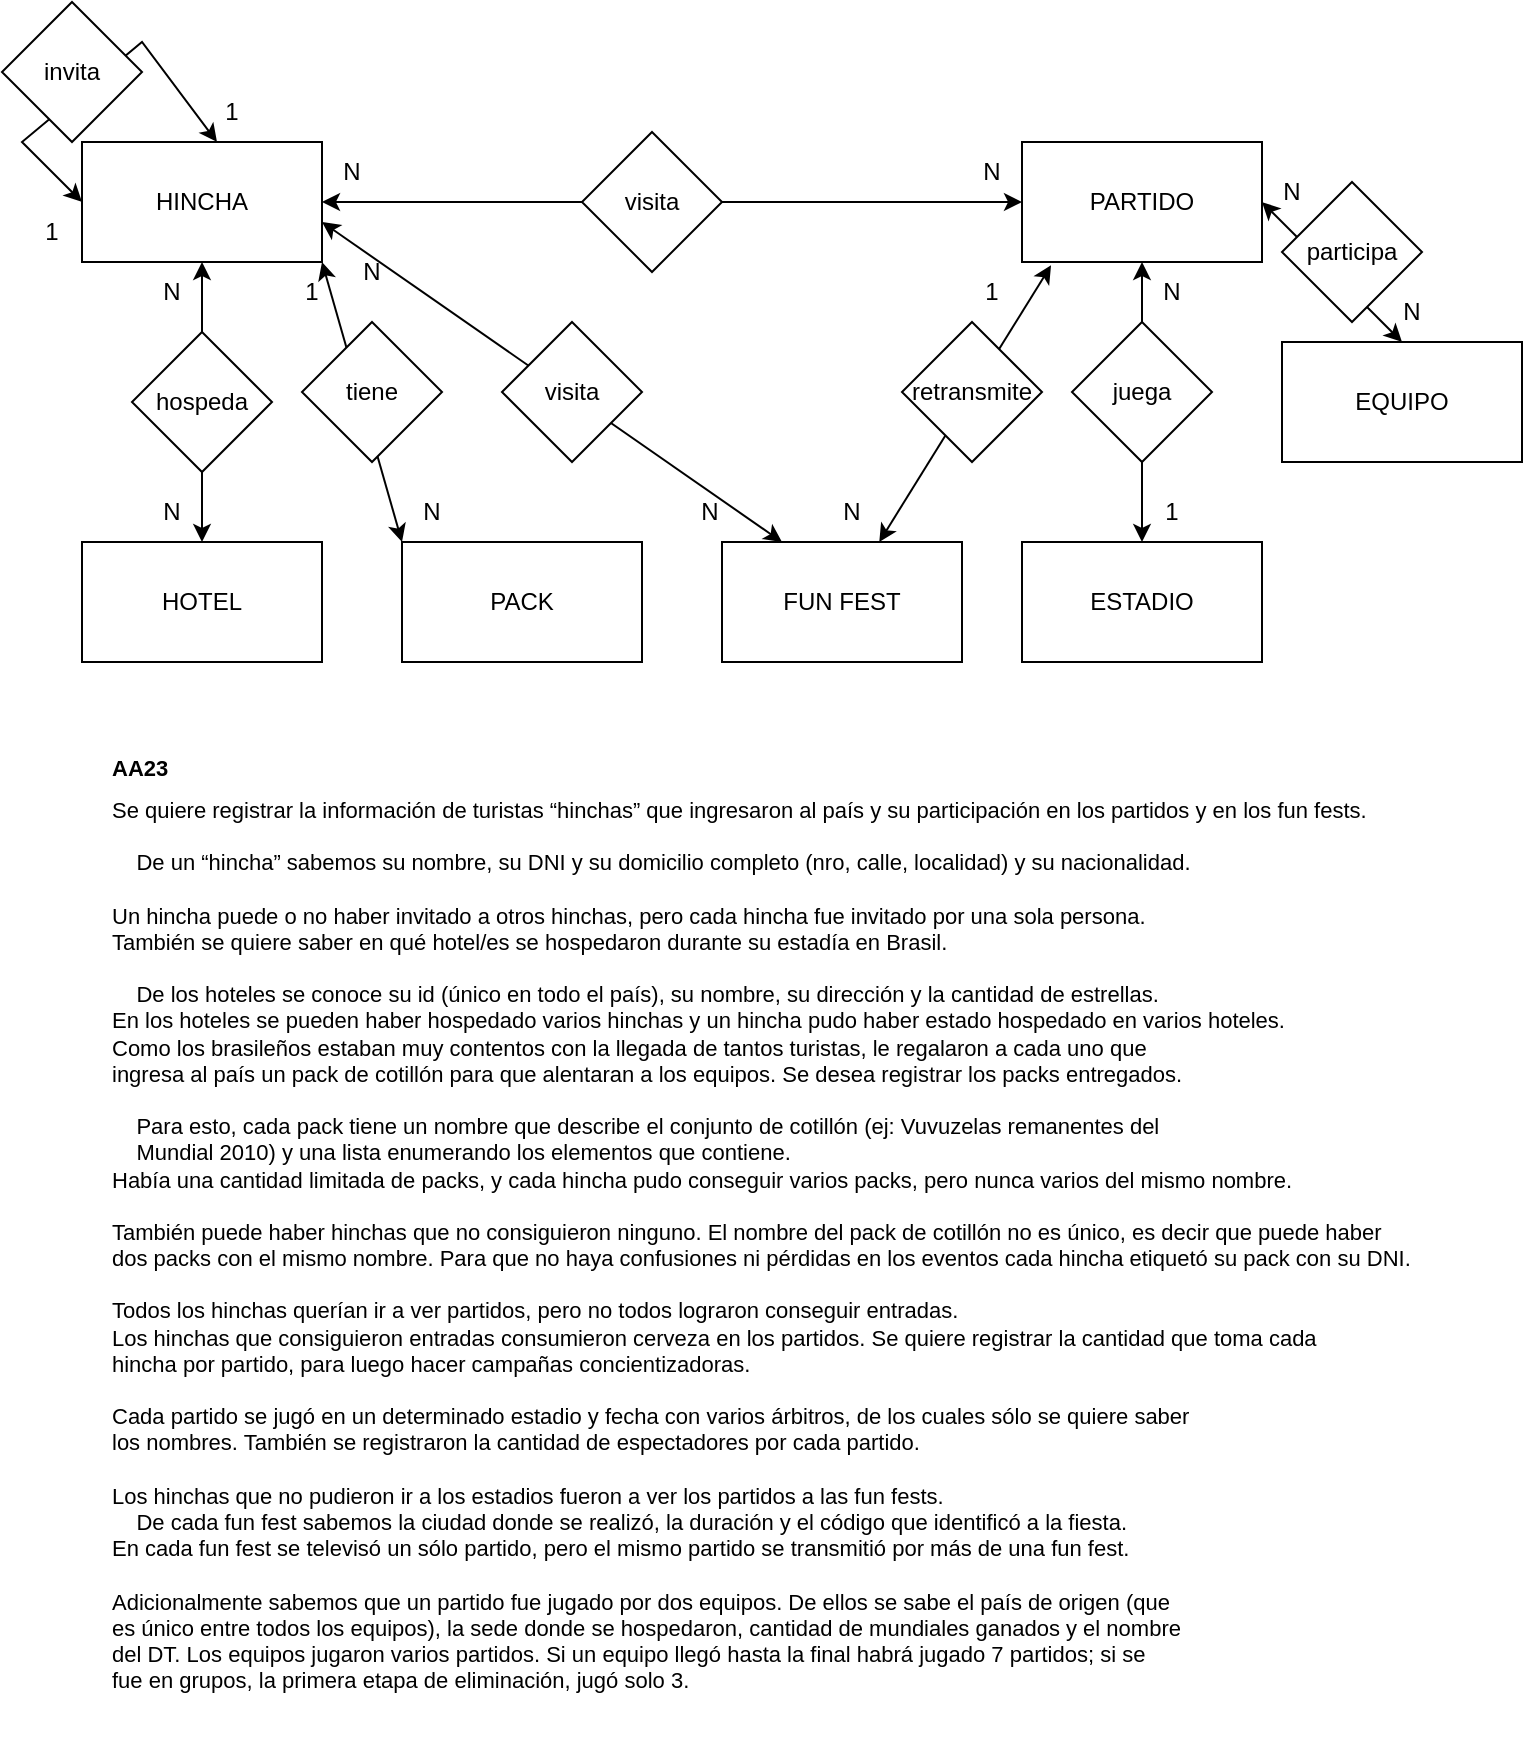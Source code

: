 <mxfile version="20.3.0" type="github">
  <diagram id="C5RBs43oDa-KdzZeNtuy" name="Page-1">
    <mxGraphModel dx="981" dy="489" grid="1" gridSize="10" guides="1" tooltips="1" connect="1" arrows="1" fold="1" page="1" pageScale="1" pageWidth="827" pageHeight="1169" math="0" shadow="0">
      <root>
        <mxCell id="WIyWlLk6GJQsqaUBKTNV-0" />
        <mxCell id="WIyWlLk6GJQsqaUBKTNV-1" parent="WIyWlLk6GJQsqaUBKTNV-0" />
        <mxCell id="NvZbEffuL_4OlB-5fU4d-0" value="HINCHA" style="rounded=0;whiteSpace=wrap;html=1;" vertex="1" parent="WIyWlLk6GJQsqaUBKTNV-1">
          <mxGeometry x="100" y="70" width="120" height="60" as="geometry" />
        </mxCell>
        <mxCell id="NvZbEffuL_4OlB-5fU4d-1" value="PARTIDO" style="rounded=0;whiteSpace=wrap;html=1;" vertex="1" parent="WIyWlLk6GJQsqaUBKTNV-1">
          <mxGeometry x="570" y="70" width="120" height="60" as="geometry" />
        </mxCell>
        <mxCell id="NvZbEffuL_4OlB-5fU4d-6" value="1" style="text;html=1;strokeColor=none;fillColor=none;align=center;verticalAlign=middle;whiteSpace=wrap;rounded=0;" vertex="1" parent="WIyWlLk6GJQsqaUBKTNV-1">
          <mxGeometry x="160" y="40" width="30" height="30" as="geometry" />
        </mxCell>
        <mxCell id="NvZbEffuL_4OlB-5fU4d-7" value="1" style="text;html=1;strokeColor=none;fillColor=none;align=center;verticalAlign=middle;whiteSpace=wrap;rounded=0;" vertex="1" parent="WIyWlLk6GJQsqaUBKTNV-1">
          <mxGeometry x="70" y="100" width="30" height="30" as="geometry" />
        </mxCell>
        <mxCell id="NvZbEffuL_4OlB-5fU4d-8" value="HOTEL" style="rounded=0;whiteSpace=wrap;html=1;" vertex="1" parent="WIyWlLk6GJQsqaUBKTNV-1">
          <mxGeometry x="100" y="270" width="120" height="60" as="geometry" />
        </mxCell>
        <mxCell id="NvZbEffuL_4OlB-5fU4d-14" value="" style="endArrow=classic;startArrow=classic;html=1;rounded=0;entryX=0.25;entryY=1;entryDx=0;entryDy=0;exitX=1;exitY=0;exitDx=0;exitDy=0;" edge="1" parent="WIyWlLk6GJQsqaUBKTNV-1" source="NvZbEffuL_4OlB-5fU4d-7" target="NvZbEffuL_4OlB-5fU4d-6">
          <mxGeometry width="50" height="50" relative="1" as="geometry">
            <mxPoint x="340" y="240" as="sourcePoint" />
            <mxPoint x="390" y="190" as="targetPoint" />
            <Array as="points">
              <mxPoint x="70" y="70" />
              <mxPoint x="130" y="20" />
            </Array>
          </mxGeometry>
        </mxCell>
        <mxCell id="NvZbEffuL_4OlB-5fU4d-15" value="" style="endArrow=classic;startArrow=classic;html=1;rounded=0;entryX=0.5;entryY=1;entryDx=0;entryDy=0;exitX=0.5;exitY=0;exitDx=0;exitDy=0;" edge="1" parent="WIyWlLk6GJQsqaUBKTNV-1" source="NvZbEffuL_4OlB-5fU4d-8" target="NvZbEffuL_4OlB-5fU4d-0">
          <mxGeometry width="50" height="50" relative="1" as="geometry">
            <mxPoint x="340" y="240" as="sourcePoint" />
            <mxPoint x="390" y="190" as="targetPoint" />
          </mxGeometry>
        </mxCell>
        <mxCell id="NvZbEffuL_4OlB-5fU4d-16" value="N" style="text;html=1;strokeColor=none;fillColor=none;align=center;verticalAlign=middle;whiteSpace=wrap;rounded=0;" vertex="1" parent="WIyWlLk6GJQsqaUBKTNV-1">
          <mxGeometry x="130" y="240" width="30" height="30" as="geometry" />
        </mxCell>
        <mxCell id="NvZbEffuL_4OlB-5fU4d-17" value="N" style="text;html=1;strokeColor=none;fillColor=none;align=center;verticalAlign=middle;whiteSpace=wrap;rounded=0;" vertex="1" parent="WIyWlLk6GJQsqaUBKTNV-1">
          <mxGeometry x="130" y="130" width="30" height="30" as="geometry" />
        </mxCell>
        <mxCell id="NvZbEffuL_4OlB-5fU4d-19" value="PACK" style="rounded=0;whiteSpace=wrap;html=1;" vertex="1" parent="WIyWlLk6GJQsqaUBKTNV-1">
          <mxGeometry x="260" y="270" width="120" height="60" as="geometry" />
        </mxCell>
        <mxCell id="NvZbEffuL_4OlB-5fU4d-20" value="" style="endArrow=classic;startArrow=classic;html=1;rounded=0;entryX=1;entryY=1;entryDx=0;entryDy=0;exitX=0;exitY=0;exitDx=0;exitDy=0;" edge="1" parent="WIyWlLk6GJQsqaUBKTNV-1" source="NvZbEffuL_4OlB-5fU4d-19" target="NvZbEffuL_4OlB-5fU4d-0">
          <mxGeometry width="50" height="50" relative="1" as="geometry">
            <mxPoint x="250" y="230" as="sourcePoint" />
            <mxPoint x="300" y="180" as="targetPoint" />
          </mxGeometry>
        </mxCell>
        <mxCell id="NvZbEffuL_4OlB-5fU4d-21" value="1" style="text;html=1;strokeColor=none;fillColor=none;align=center;verticalAlign=middle;whiteSpace=wrap;rounded=0;" vertex="1" parent="WIyWlLk6GJQsqaUBKTNV-1">
          <mxGeometry x="200" y="130" width="30" height="30" as="geometry" />
        </mxCell>
        <mxCell id="NvZbEffuL_4OlB-5fU4d-23" value="N" style="text;html=1;strokeColor=none;fillColor=none;align=center;verticalAlign=middle;whiteSpace=wrap;rounded=0;" vertex="1" parent="WIyWlLk6GJQsqaUBKTNV-1">
          <mxGeometry x="260" y="240" width="30" height="30" as="geometry" />
        </mxCell>
        <mxCell id="NvZbEffuL_4OlB-5fU4d-28" value="ESTADIO" style="rounded=0;whiteSpace=wrap;html=1;" vertex="1" parent="WIyWlLk6GJQsqaUBKTNV-1">
          <mxGeometry x="570" y="270" width="120" height="60" as="geometry" />
        </mxCell>
        <mxCell id="NvZbEffuL_4OlB-5fU4d-29" value="" style="endArrow=classic;startArrow=none;html=1;rounded=0;" edge="1" parent="WIyWlLk6GJQsqaUBKTNV-1" source="NvZbEffuL_4OlB-5fU4d-46">
          <mxGeometry width="50" height="50" relative="1" as="geometry">
            <mxPoint x="450" y="260" as="sourcePoint" />
            <mxPoint x="630" y="130" as="targetPoint" />
          </mxGeometry>
        </mxCell>
        <mxCell id="NvZbEffuL_4OlB-5fU4d-33" value="FUN FEST" style="rounded=0;whiteSpace=wrap;html=1;" vertex="1" parent="WIyWlLk6GJQsqaUBKTNV-1">
          <mxGeometry x="420" y="270" width="120" height="60" as="geometry" />
        </mxCell>
        <mxCell id="NvZbEffuL_4OlB-5fU4d-34" value="" style="endArrow=classic;startArrow=classic;html=1;rounded=0;exitX=0.121;exitY=1.028;exitDx=0;exitDy=0;exitPerimeter=0;" edge="1" parent="WIyWlLk6GJQsqaUBKTNV-1" source="NvZbEffuL_4OlB-5fU4d-1" target="NvZbEffuL_4OlB-5fU4d-33">
          <mxGeometry width="50" height="50" relative="1" as="geometry">
            <mxPoint x="450" y="260" as="sourcePoint" />
            <mxPoint x="500" y="210" as="targetPoint" />
          </mxGeometry>
        </mxCell>
        <mxCell id="NvZbEffuL_4OlB-5fU4d-35" value="1" style="text;html=1;strokeColor=none;fillColor=none;align=center;verticalAlign=middle;whiteSpace=wrap;rounded=0;" vertex="1" parent="WIyWlLk6GJQsqaUBKTNV-1">
          <mxGeometry x="540" y="130" width="30" height="30" as="geometry" />
        </mxCell>
        <mxCell id="NvZbEffuL_4OlB-5fU4d-36" value="N" style="text;html=1;strokeColor=none;fillColor=none;align=center;verticalAlign=middle;whiteSpace=wrap;rounded=0;" vertex="1" parent="WIyWlLk6GJQsqaUBKTNV-1">
          <mxGeometry x="470" y="240" width="30" height="30" as="geometry" />
        </mxCell>
        <mxCell id="NvZbEffuL_4OlB-5fU4d-37" value="EQUIPO" style="rounded=0;whiteSpace=wrap;html=1;" vertex="1" parent="WIyWlLk6GJQsqaUBKTNV-1">
          <mxGeometry x="700" y="170" width="120" height="60" as="geometry" />
        </mxCell>
        <mxCell id="NvZbEffuL_4OlB-5fU4d-38" value="" style="endArrow=classic;startArrow=classic;html=1;rounded=0;entryX=1;entryY=0.5;entryDx=0;entryDy=0;exitX=0.5;exitY=0;exitDx=0;exitDy=0;" edge="1" parent="WIyWlLk6GJQsqaUBKTNV-1" source="NvZbEffuL_4OlB-5fU4d-37" target="NvZbEffuL_4OlB-5fU4d-1">
          <mxGeometry width="50" height="50" relative="1" as="geometry">
            <mxPoint x="450" y="260" as="sourcePoint" />
            <mxPoint x="500" y="210" as="targetPoint" />
          </mxGeometry>
        </mxCell>
        <mxCell id="NvZbEffuL_4OlB-5fU4d-39" value="N" style="text;html=1;strokeColor=none;fillColor=none;align=center;verticalAlign=middle;whiteSpace=wrap;rounded=0;" vertex="1" parent="WIyWlLk6GJQsqaUBKTNV-1">
          <mxGeometry x="690" y="80" width="30" height="30" as="geometry" />
        </mxCell>
        <mxCell id="NvZbEffuL_4OlB-5fU4d-40" value="N" style="text;html=1;strokeColor=none;fillColor=none;align=center;verticalAlign=middle;whiteSpace=wrap;rounded=0;" vertex="1" parent="WIyWlLk6GJQsqaUBKTNV-1">
          <mxGeometry x="750" y="140" width="30" height="30" as="geometry" />
        </mxCell>
        <mxCell id="NvZbEffuL_4OlB-5fU4d-41" value="N" style="text;html=1;strokeColor=none;fillColor=none;align=center;verticalAlign=middle;whiteSpace=wrap;rounded=0;" vertex="1" parent="WIyWlLk6GJQsqaUBKTNV-1">
          <mxGeometry x="630" y="130" width="30" height="30" as="geometry" />
        </mxCell>
        <mxCell id="NvZbEffuL_4OlB-5fU4d-42" value="1" style="text;html=1;strokeColor=none;fillColor=none;align=center;verticalAlign=middle;whiteSpace=wrap;rounded=0;" vertex="1" parent="WIyWlLk6GJQsqaUBKTNV-1">
          <mxGeometry x="630" y="240" width="30" height="30" as="geometry" />
        </mxCell>
        <mxCell id="NvZbEffuL_4OlB-5fU4d-43" value="hospeda" style="rhombus;whiteSpace=wrap;html=1;" vertex="1" parent="WIyWlLk6GJQsqaUBKTNV-1">
          <mxGeometry x="125" y="165" width="70" height="70" as="geometry" />
        </mxCell>
        <mxCell id="NvZbEffuL_4OlB-5fU4d-44" value="tiene" style="rhombus;whiteSpace=wrap;html=1;" vertex="1" parent="WIyWlLk6GJQsqaUBKTNV-1">
          <mxGeometry x="210" y="160" width="70" height="70" as="geometry" />
        </mxCell>
        <mxCell id="NvZbEffuL_4OlB-5fU4d-45" value="retransmite" style="rhombus;whiteSpace=wrap;html=1;" vertex="1" parent="WIyWlLk6GJQsqaUBKTNV-1">
          <mxGeometry x="510" y="160" width="70" height="70" as="geometry" />
        </mxCell>
        <mxCell id="NvZbEffuL_4OlB-5fU4d-46" value="juega" style="rhombus;whiteSpace=wrap;html=1;" vertex="1" parent="WIyWlLk6GJQsqaUBKTNV-1">
          <mxGeometry x="595" y="160" width="70" height="70" as="geometry" />
        </mxCell>
        <mxCell id="NvZbEffuL_4OlB-5fU4d-47" value="" style="endArrow=none;startArrow=classic;html=1;rounded=0;" edge="1" parent="WIyWlLk6GJQsqaUBKTNV-1" source="NvZbEffuL_4OlB-5fU4d-28" target="NvZbEffuL_4OlB-5fU4d-46">
          <mxGeometry width="50" height="50" relative="1" as="geometry">
            <mxPoint x="630" y="270" as="sourcePoint" />
            <mxPoint x="630" y="130" as="targetPoint" />
          </mxGeometry>
        </mxCell>
        <mxCell id="NvZbEffuL_4OlB-5fU4d-48" value="participa" style="rhombus;whiteSpace=wrap;html=1;" vertex="1" parent="WIyWlLk6GJQsqaUBKTNV-1">
          <mxGeometry x="700" y="90" width="70" height="70" as="geometry" />
        </mxCell>
        <mxCell id="NvZbEffuL_4OlB-5fU4d-49" value="invita" style="rhombus;whiteSpace=wrap;html=1;" vertex="1" parent="WIyWlLk6GJQsqaUBKTNV-1">
          <mxGeometry x="60" width="70" height="70" as="geometry" />
        </mxCell>
        <mxCell id="NvZbEffuL_4OlB-5fU4d-51" value="" style="endArrow=classic;startArrow=none;html=1;rounded=0;fontSize=7;exitX=1;exitY=0.5;exitDx=0;exitDy=0;entryX=0;entryY=0.5;entryDx=0;entryDy=0;" edge="1" parent="WIyWlLk6GJQsqaUBKTNV-1" source="NvZbEffuL_4OlB-5fU4d-59" target="NvZbEffuL_4OlB-5fU4d-1">
          <mxGeometry width="50" height="50" relative="1" as="geometry">
            <mxPoint x="450" y="230" as="sourcePoint" />
            <mxPoint x="500" y="180" as="targetPoint" />
          </mxGeometry>
        </mxCell>
        <mxCell id="NvZbEffuL_4OlB-5fU4d-52" value="N" style="text;html=1;strokeColor=none;fillColor=none;align=center;verticalAlign=middle;whiteSpace=wrap;rounded=0;" vertex="1" parent="WIyWlLk6GJQsqaUBKTNV-1">
          <mxGeometry x="220" y="70" width="30" height="30" as="geometry" />
        </mxCell>
        <mxCell id="NvZbEffuL_4OlB-5fU4d-53" value="N" style="text;html=1;strokeColor=none;fillColor=none;align=center;verticalAlign=middle;whiteSpace=wrap;rounded=0;" vertex="1" parent="WIyWlLk6GJQsqaUBKTNV-1">
          <mxGeometry x="540" y="70" width="30" height="30" as="geometry" />
        </mxCell>
        <mxCell id="NvZbEffuL_4OlB-5fU4d-54" value="" style="endArrow=classic;startArrow=classic;html=1;rounded=0;fontSize=7;exitX=0.25;exitY=0;exitDx=0;exitDy=0;" edge="1" parent="WIyWlLk6GJQsqaUBKTNV-1" source="NvZbEffuL_4OlB-5fU4d-33">
          <mxGeometry width="50" height="50" relative="1" as="geometry">
            <mxPoint x="450" y="230" as="sourcePoint" />
            <mxPoint x="220" y="110" as="targetPoint" />
          </mxGeometry>
        </mxCell>
        <mxCell id="NvZbEffuL_4OlB-5fU4d-55" value="N" style="text;html=1;strokeColor=none;fillColor=none;align=center;verticalAlign=middle;whiteSpace=wrap;rounded=0;" vertex="1" parent="WIyWlLk6GJQsqaUBKTNV-1">
          <mxGeometry x="230" y="120" width="30" height="30" as="geometry" />
        </mxCell>
        <mxCell id="NvZbEffuL_4OlB-5fU4d-57" value="N" style="text;html=1;strokeColor=none;fillColor=none;align=center;verticalAlign=middle;whiteSpace=wrap;rounded=0;" vertex="1" parent="WIyWlLk6GJQsqaUBKTNV-1">
          <mxGeometry x="399" y="240" width="30" height="30" as="geometry" />
        </mxCell>
        <mxCell id="NvZbEffuL_4OlB-5fU4d-58" value="visita" style="rhombus;whiteSpace=wrap;html=1;" vertex="1" parent="WIyWlLk6GJQsqaUBKTNV-1">
          <mxGeometry x="310" y="160" width="70" height="70" as="geometry" />
        </mxCell>
        <mxCell id="NvZbEffuL_4OlB-5fU4d-59" value="visita" style="rhombus;whiteSpace=wrap;html=1;" vertex="1" parent="WIyWlLk6GJQsqaUBKTNV-1">
          <mxGeometry x="350" y="65" width="70" height="70" as="geometry" />
        </mxCell>
        <mxCell id="NvZbEffuL_4OlB-5fU4d-60" value="" style="endArrow=none;startArrow=classic;html=1;rounded=0;fontSize=7;exitX=1;exitY=0.5;exitDx=0;exitDy=0;entryX=0;entryY=0.5;entryDx=0;entryDy=0;" edge="1" parent="WIyWlLk6GJQsqaUBKTNV-1" source="NvZbEffuL_4OlB-5fU4d-0" target="NvZbEffuL_4OlB-5fU4d-59">
          <mxGeometry width="50" height="50" relative="1" as="geometry">
            <mxPoint x="220" y="100" as="sourcePoint" />
            <mxPoint x="570" y="100" as="targetPoint" />
          </mxGeometry>
        </mxCell>
        <mxCell id="NvZbEffuL_4OlB-5fU4d-61" value="&lt;h1 style=&quot;font-size: 11px;&quot;&gt;AA23&lt;br&gt;&lt;/h1&gt;Se quiere registrar la información de turistas “hinchas” que ingresaron al país y su participación en los partidos y en los fun fests. &lt;br style=&quot;font-size: 11px;&quot;&gt;&lt;br style=&quot;font-size: 11px;&quot;&gt;&amp;nbsp;&amp;nbsp; &amp;nbsp;De un “hincha” sabemos su nombre, su DNI y su domicilio completo (nro, calle, localidad) y su nacionalidad.&lt;br style=&quot;font-size: 11px;&quot;&gt;&lt;br style=&quot;font-size: 11px;&quot;&gt;Un hincha puede o no haber invitado a otros hinchas, pero cada hincha fue invitado por una sola persona.&lt;br style=&quot;font-size: 11px;&quot;&gt;También se quiere saber en qué hotel/es se hospedaron durante su estadía en Brasil. &lt;br style=&quot;font-size: 11px;&quot;&gt;&lt;br style=&quot;font-size: 11px;&quot;&gt;&amp;nbsp;&amp;nbsp; &amp;nbsp;De los hoteles se conoce su id (único en todo el país), su nombre, su dirección y la cantidad de estrellas. &lt;br style=&quot;font-size: 11px;&quot;&gt;En los hoteles se pueden haber hospedado varios hinchas y un hincha pudo haber estado hospedado en varios hoteles.&lt;br style=&quot;font-size: 11px;&quot;&gt;Como los brasileños estaban muy contentos con la llegada de tantos turistas, le regalaron a cada uno que&lt;br style=&quot;font-size: 11px;&quot;&gt;ingresa al país un pack de cotillón para que alentaran a los equipos. Se desea registrar los packs entregados.&lt;br style=&quot;font-size: 11px;&quot;&gt;&lt;br style=&quot;font-size: 11px;&quot;&gt;&amp;nbsp;&amp;nbsp; &amp;nbsp;Para esto, cada pack tiene un nombre que describe el conjunto de cotillón (ej: Vuvuzelas remanentes del&lt;br style=&quot;font-size: 11px;&quot;&gt;&amp;nbsp;&amp;nbsp; &amp;nbsp;Mundial 2010) y una lista enumerando los elementos que contiene. &lt;br style=&quot;font-size: 11px;&quot;&gt;Había una cantidad limitada de packs, y cada hincha pudo conseguir varios packs, pero nunca varios del mismo nombre. &amp;nbsp;&lt;br style=&quot;font-size: 11px;&quot;&gt;&lt;br style=&quot;font-size: 11px;&quot;&gt;También puede haber hinchas que no consiguieron ninguno. El nombre del pack de cotillón no es único, es decir que puede haber&lt;br style=&quot;font-size: 11px;&quot;&gt;dos packs con el mismo nombre. Para que no haya confusiones ni pérdidas en los eventos cada hincha etiquetó su pack con su DNI.&lt;br style=&quot;font-size: 11px;&quot;&gt;&lt;br style=&quot;font-size: 11px;&quot;&gt;Todos los hinchas querían ir a ver partidos, pero no todos lograron conseguir entradas. &lt;br style=&quot;font-size: 11px;&quot;&gt;Los hinchas que consiguieron entradas consumieron cerveza en los partidos. Se quiere registrar la cantidad que toma cada&lt;br style=&quot;font-size: 11px;&quot;&gt;hincha por partido, para luego hacer campañas concientizadoras.&lt;br style=&quot;font-size: 11px;&quot;&gt;&lt;br style=&quot;font-size: 11px;&quot;&gt;Cada partido se jugó en un determinado estadio y fecha con varios árbitros, de los cuales sólo se quiere saber&lt;br style=&quot;font-size: 11px;&quot;&gt;los nombres. También se registraron la cantidad de espectadores por cada partido.&lt;br style=&quot;font-size: 11px;&quot;&gt;&lt;br style=&quot;font-size: 11px;&quot;&gt;Los hinchas que no pudieron ir a los estadios fueron a ver los partidos a las fun fests. &lt;br style=&quot;font-size: 11px;&quot;&gt;&amp;nbsp;&amp;nbsp; &amp;nbsp;De cada fun fest sabemos la ciudad donde se realizó, la duración y el código que identificó a la fiesta. &lt;br style=&quot;font-size: 11px;&quot;&gt;En cada fun fest se televisó un sólo partido, pero el mismo partido se transmitió por más de una fun fest.&lt;br style=&quot;font-size: 11px;&quot;&gt;&lt;br style=&quot;font-size: 11px;&quot;&gt;Adicionalmente sabemos que un partido fue jugado por dos equipos. De ellos se sabe el país de origen (que&lt;br style=&quot;font-size: 11px;&quot;&gt;es único entre todos los equipos), la sede donde se hospedaron, cantidad de mundiales ganados y el nombre&lt;br style=&quot;font-size: 11px;&quot;&gt;del DT. Los equipos jugaron varios partidos. Si un equipo llegó hasta la final habrá jugado 7 partidos; si se&lt;br style=&quot;font-size: 11px;&quot;&gt;fue en grupos, la primera etapa de eliminación, jugó solo 3." style="text;html=1;strokeColor=none;fillColor=none;spacing=5;spacingTop=-20;whiteSpace=wrap;overflow=hidden;rounded=0;fontSize=11;strokeWidth=1;" vertex="1" parent="WIyWlLk6GJQsqaUBKTNV-1">
          <mxGeometry x="110" y="380" width="680" height="490" as="geometry" />
        </mxCell>
      </root>
    </mxGraphModel>
  </diagram>
</mxfile>

